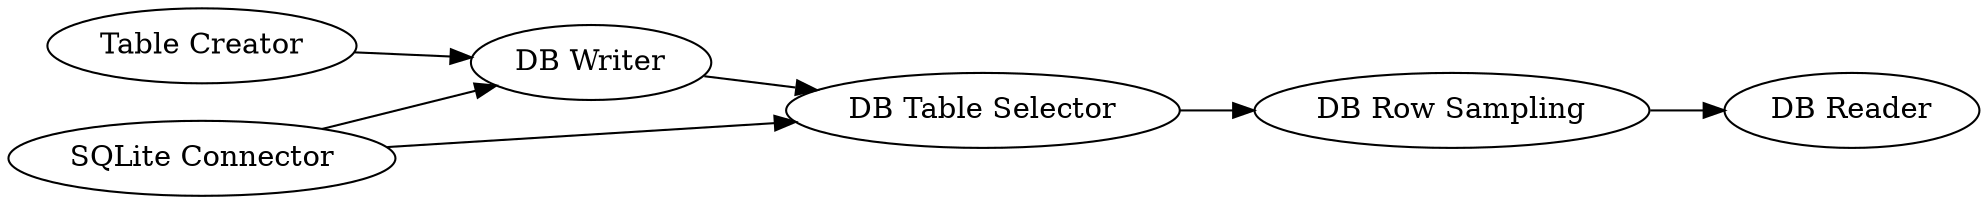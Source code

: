 digraph {
	"1207106189407859143_8" [label="DB Row Sampling"]
	"8014203159337020661_3" [label="Table Creator"]
	"8014203159337020661_8" [label="DB Writer"]
	"1207106189407859143_9" [label="DB Reader"]
	"8014203159337020661_7" [label="SQLite Connector"]
	"8014203159337020661_9" [label="DB Table Selector"]
	"1207106189407859143_8" -> "1207106189407859143_9"
	"8014203159337020661_7" -> "8014203159337020661_9"
	"8014203159337020661_9" -> "1207106189407859143_8"
	"8014203159337020661_8" -> "8014203159337020661_9"
	"8014203159337020661_3" -> "8014203159337020661_8"
	"8014203159337020661_7" -> "8014203159337020661_8"
	rankdir=LR
}

